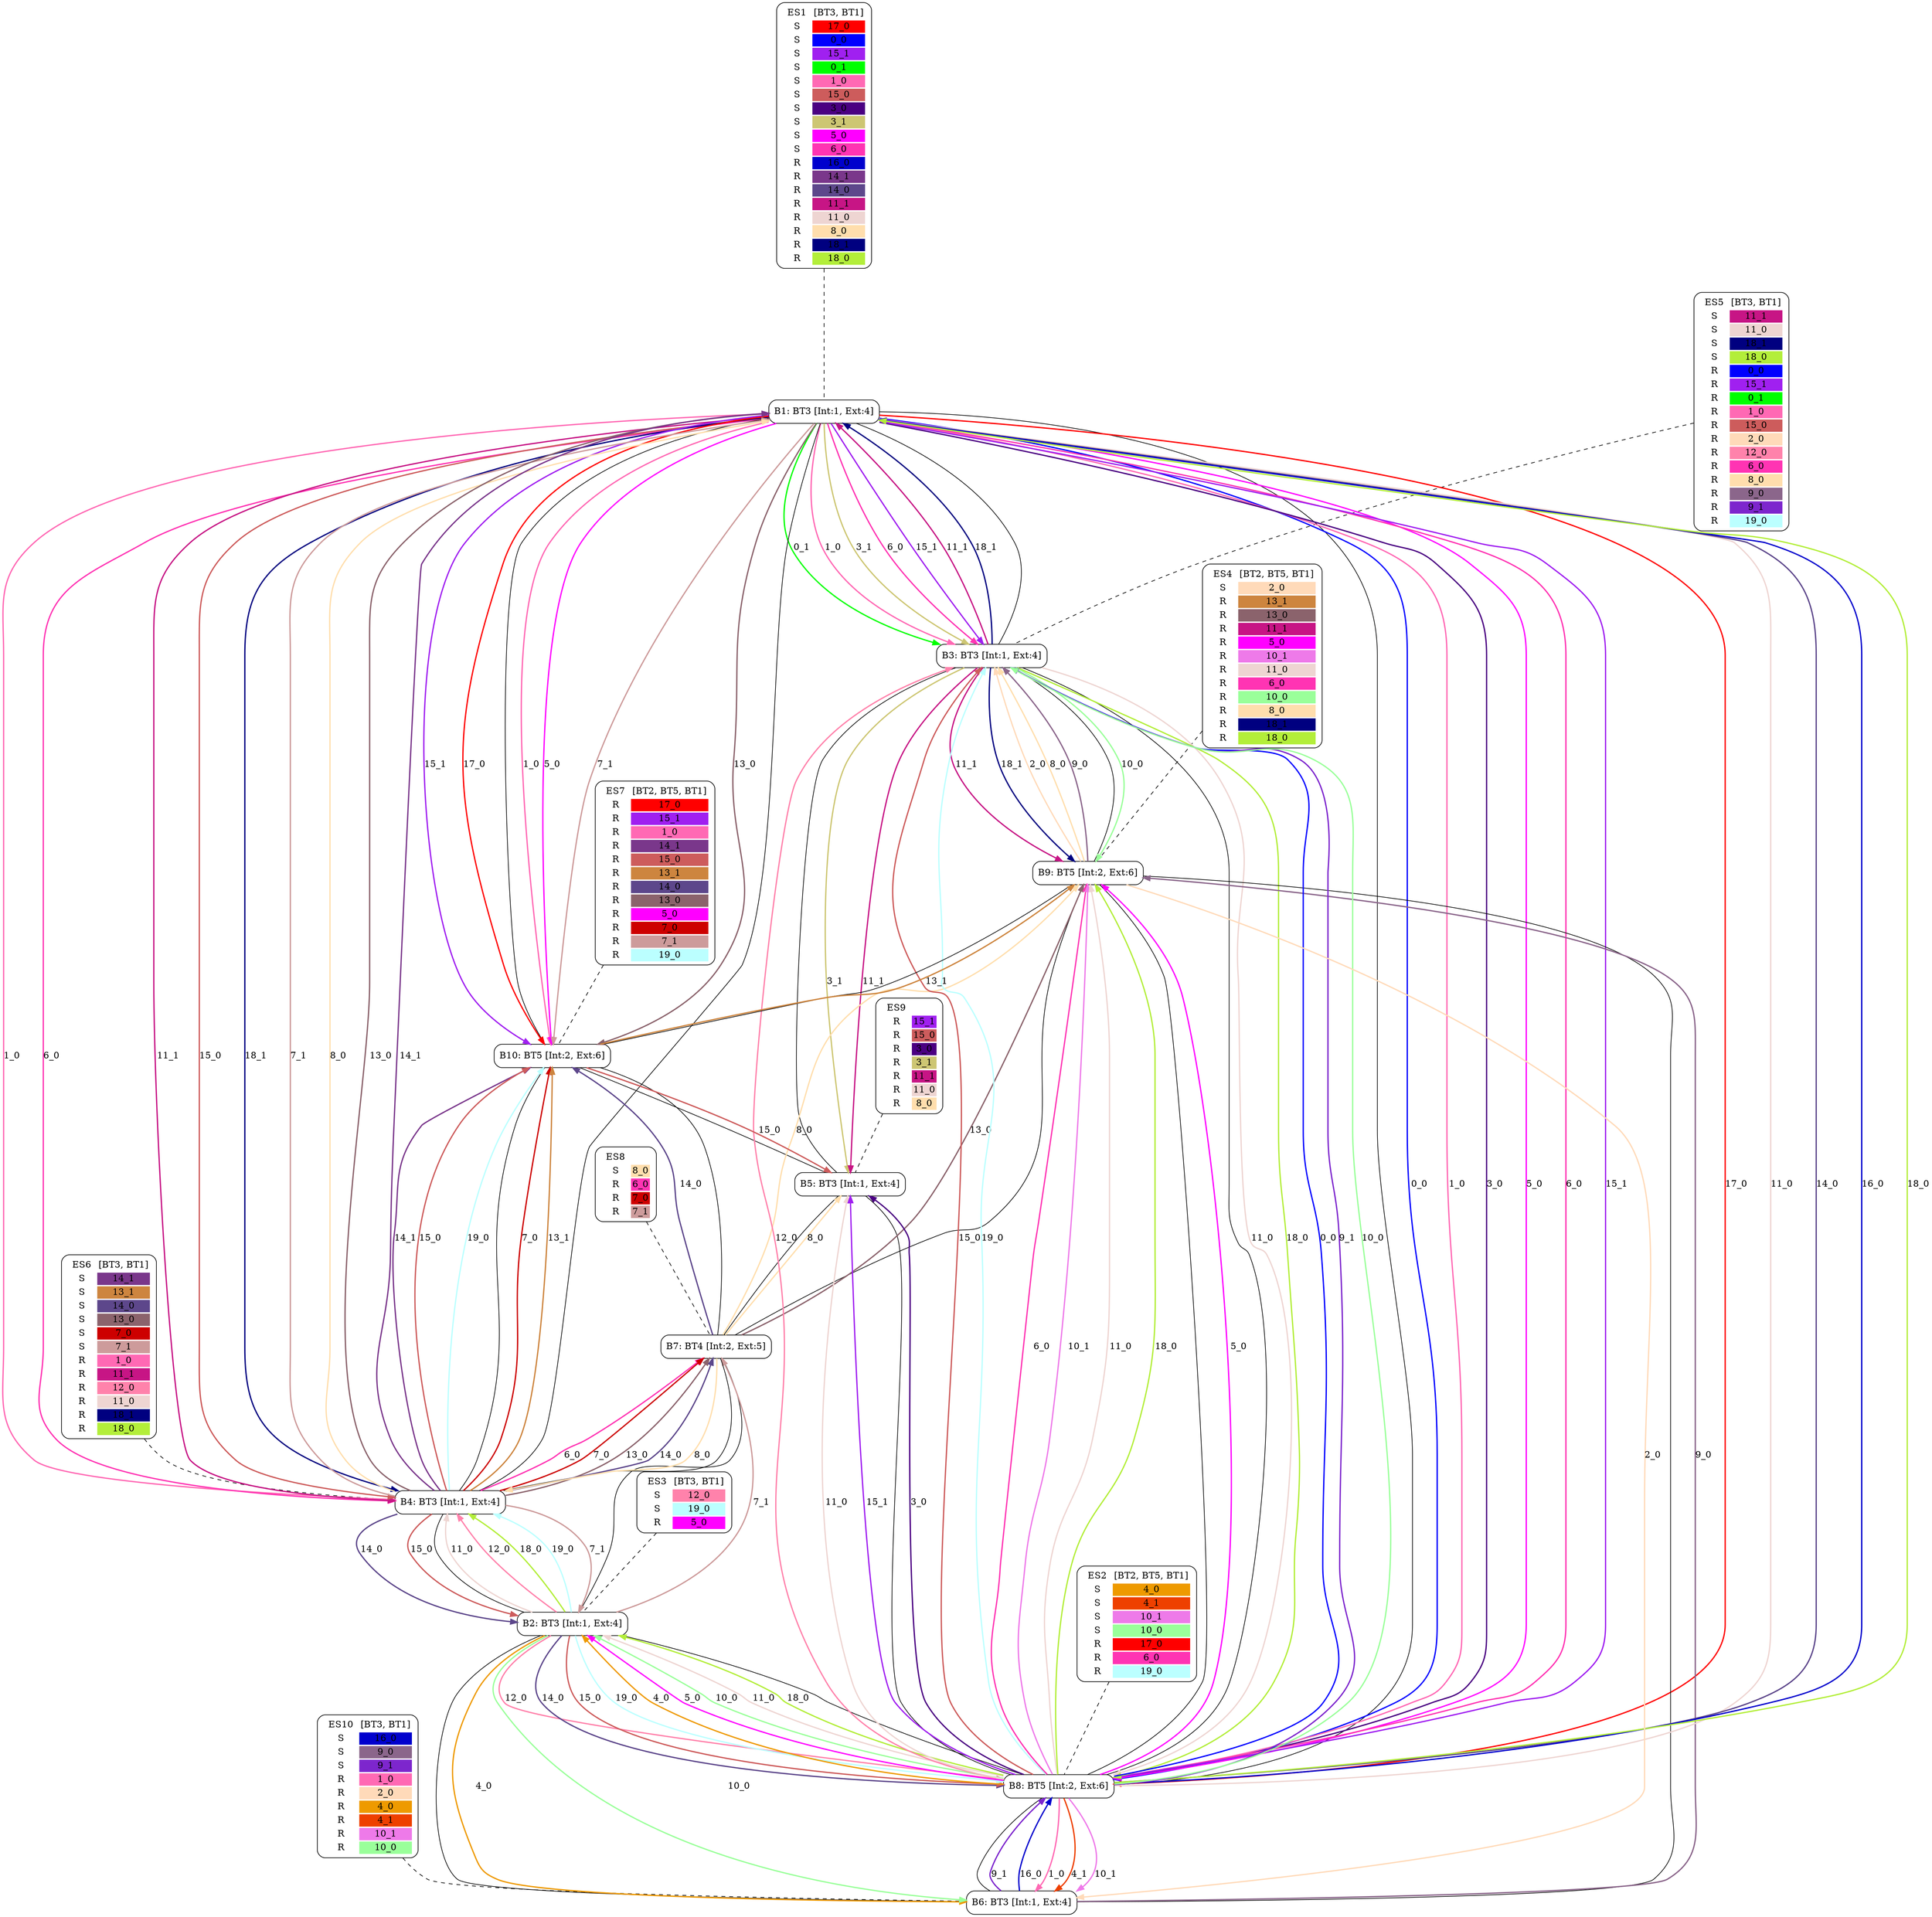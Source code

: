 digraph network {
  ES1 [ label=<<TABLE  BORDER="0"><TR> <TD ALIGN="CENTER" BORDER="0"> ES1 </TD> <TD>[BT3, BT1]</TD> </TR><TR><TD>S</TD><TD BGCOLOR="red">17_0</TD></TR>
<TR><TD>S</TD><TD BGCOLOR="blue">0_0</TD></TR>
<TR><TD>S</TD><TD BGCOLOR="purple">15_1</TD></TR>
<TR><TD>S</TD><TD BGCOLOR="green">0_1</TD></TR>
<TR><TD>S</TD><TD BGCOLOR="hotpink">1_0</TD></TR>
<TR><TD>S</TD><TD BGCOLOR="indianred">15_0</TD></TR>
<TR><TD>S</TD><TD BGCOLOR="indigo">3_0</TD></TR>
<TR><TD>S</TD><TD BGCOLOR="khaki3">3_1</TD></TR>
<TR><TD>S</TD><TD BGCOLOR="magenta1">5_0</TD></TR>
<TR><TD>S</TD><TD BGCOLOR="maroon1">6_0</TD></TR>
<TR><TD>R</TD><TD BGCOLOR="mediumblue">16_0</TD></TR>
<TR><TD>R</TD><TD BGCOLOR="mediumorchid4">14_1</TD></TR>
<TR><TD>R</TD><TD BGCOLOR="mediumpurple4">14_0</TD></TR>
<TR><TD>R</TD><TD BGCOLOR="mediumvioletred">11_1</TD></TR>
<TR><TD>R</TD><TD BGCOLOR="mistyrose2">11_0</TD></TR>
<TR><TD>R</TD><TD BGCOLOR="navajowhite1">8_0</TD></TR>
<TR><TD>R</TD><TD BGCOLOR="navyblue">18_1</TD></TR>
<TR><TD>R</TD><TD BGCOLOR="olivedrab2">18_0</TD></TR>
</TABLE>> shape="box" style="rounded" ];
  ES2 [ label=<<TABLE  BORDER="0"><TR> <TD ALIGN="CENTER" BORDER="0"> ES2 </TD> <TD>[BT2, BT5, BT1]</TD> </TR><TR><TD>S</TD><TD BGCOLOR="orange2">4_0</TD></TR>
<TR><TD>S</TD><TD BGCOLOR="orangered2">4_1</TD></TR>
<TR><TD>S</TD><TD BGCOLOR="orchid2">10_1</TD></TR>
<TR><TD>S</TD><TD BGCOLOR="palegreen1">10_0</TD></TR>
<TR><TD>R</TD><TD BGCOLOR="red">17_0</TD></TR>
<TR><TD>R</TD><TD BGCOLOR="maroon1">6_0</TD></TR>
<TR><TD>R</TD><TD BGCOLOR="paleturquoise1">19_0</TD></TR>
</TABLE>> shape="box" style="rounded" ];
  ES3 [ label=<<TABLE  BORDER="0"><TR> <TD ALIGN="CENTER" BORDER="0"> ES3 </TD> <TD>[BT3, BT1]</TD> </TR><TR><TD>S</TD><TD BGCOLOR="palevioletred1">12_0</TD></TR>
<TR><TD>S</TD><TD BGCOLOR="paleturquoise1">19_0</TD></TR>
<TR><TD>R</TD><TD BGCOLOR="magenta1">5_0</TD></TR>
</TABLE>> shape="box" style="rounded" ];
  ES4 [ label=<<TABLE  BORDER="0"><TR> <TD ALIGN="CENTER" BORDER="0"> ES4 </TD> <TD>[BT2, BT5, BT1]</TD> </TR><TR><TD>S</TD><TD BGCOLOR="peachpuff">2_0</TD></TR>
<TR><TD>R</TD><TD BGCOLOR="peru">13_1</TD></TR>
<TR><TD>R</TD><TD BGCOLOR="pink4">13_0</TD></TR>
<TR><TD>R</TD><TD BGCOLOR="mediumvioletred">11_1</TD></TR>
<TR><TD>R</TD><TD BGCOLOR="magenta1">5_0</TD></TR>
<TR><TD>R</TD><TD BGCOLOR="orchid2">10_1</TD></TR>
<TR><TD>R</TD><TD BGCOLOR="mistyrose2">11_0</TD></TR>
<TR><TD>R</TD><TD BGCOLOR="maroon1">6_0</TD></TR>
<TR><TD>R</TD><TD BGCOLOR="palegreen1">10_0</TD></TR>
<TR><TD>R</TD><TD BGCOLOR="navajowhite1">8_0</TD></TR>
<TR><TD>R</TD><TD BGCOLOR="navyblue">18_1</TD></TR>
<TR><TD>R</TD><TD BGCOLOR="olivedrab2">18_0</TD></TR>
</TABLE>> shape="box" style="rounded" ];
  ES5 [ label=<<TABLE  BORDER="0"><TR> <TD ALIGN="CENTER" BORDER="0"> ES5 </TD> <TD>[BT3, BT1]</TD> </TR><TR><TD>S</TD><TD BGCOLOR="mediumvioletred">11_1</TD></TR>
<TR><TD>S</TD><TD BGCOLOR="mistyrose2">11_0</TD></TR>
<TR><TD>S</TD><TD BGCOLOR="navyblue">18_1</TD></TR>
<TR><TD>S</TD><TD BGCOLOR="olivedrab2">18_0</TD></TR>
<TR><TD>R</TD><TD BGCOLOR="blue">0_0</TD></TR>
<TR><TD>R</TD><TD BGCOLOR="purple">15_1</TD></TR>
<TR><TD>R</TD><TD BGCOLOR="green">0_1</TD></TR>
<TR><TD>R</TD><TD BGCOLOR="hotpink">1_0</TD></TR>
<TR><TD>R</TD><TD BGCOLOR="indianred">15_0</TD></TR>
<TR><TD>R</TD><TD BGCOLOR="peachpuff">2_0</TD></TR>
<TR><TD>R</TD><TD BGCOLOR="palevioletred1">12_0</TD></TR>
<TR><TD>R</TD><TD BGCOLOR="maroon1">6_0</TD></TR>
<TR><TD>R</TD><TD BGCOLOR="navajowhite1">8_0</TD></TR>
<TR><TD>R</TD><TD BGCOLOR="plum4">9_0</TD></TR>
<TR><TD>R</TD><TD BGCOLOR="purple3">9_1</TD></TR>
<TR><TD>R</TD><TD BGCOLOR="paleturquoise1">19_0</TD></TR>
</TABLE>> shape="box" style="rounded" ];
  ES6 [ label=<<TABLE  BORDER="0"><TR> <TD ALIGN="CENTER" BORDER="0"> ES6 </TD> <TD>[BT3, BT1]</TD> </TR><TR><TD>S</TD><TD BGCOLOR="mediumorchid4">14_1</TD></TR>
<TR><TD>S</TD><TD BGCOLOR="peru">13_1</TD></TR>
<TR><TD>S</TD><TD BGCOLOR="mediumpurple4">14_0</TD></TR>
<TR><TD>S</TD><TD BGCOLOR="pink4">13_0</TD></TR>
<TR><TD>S</TD><TD BGCOLOR="red3">7_0</TD></TR>
<TR><TD>S</TD><TD BGCOLOR="rosybrown3">7_1</TD></TR>
<TR><TD>R</TD><TD BGCOLOR="hotpink">1_0</TD></TR>
<TR><TD>R</TD><TD BGCOLOR="mediumvioletred">11_1</TD></TR>
<TR><TD>R</TD><TD BGCOLOR="palevioletred1">12_0</TD></TR>
<TR><TD>R</TD><TD BGCOLOR="mistyrose2">11_0</TD></TR>
<TR><TD>R</TD><TD BGCOLOR="navyblue">18_1</TD></TR>
<TR><TD>R</TD><TD BGCOLOR="olivedrab2">18_0</TD></TR>
</TABLE>> shape="box" style="rounded" ];
  ES7 [ label=<<TABLE  BORDER="0"><TR> <TD ALIGN="CENTER" BORDER="0"> ES7 </TD> <TD>[BT2, BT5, BT1]</TD> </TR><TR><TD>R</TD><TD BGCOLOR="red">17_0</TD></TR>
<TR><TD>R</TD><TD BGCOLOR="purple">15_1</TD></TR>
<TR><TD>R</TD><TD BGCOLOR="hotpink">1_0</TD></TR>
<TR><TD>R</TD><TD BGCOLOR="mediumorchid4">14_1</TD></TR>
<TR><TD>R</TD><TD BGCOLOR="indianred">15_0</TD></TR>
<TR><TD>R</TD><TD BGCOLOR="peru">13_1</TD></TR>
<TR><TD>R</TD><TD BGCOLOR="mediumpurple4">14_0</TD></TR>
<TR><TD>R</TD><TD BGCOLOR="pink4">13_0</TD></TR>
<TR><TD>R</TD><TD BGCOLOR="magenta1">5_0</TD></TR>
<TR><TD>R</TD><TD BGCOLOR="red3">7_0</TD></TR>
<TR><TD>R</TD><TD BGCOLOR="rosybrown3">7_1</TD></TR>
<TR><TD>R</TD><TD BGCOLOR="paleturquoise1">19_0</TD></TR>
</TABLE>> shape="box" style="rounded" ];
  ES8 [ label=<<TABLE  BORDER="0"><TR> <TD ALIGN="CENTER" BORDER="0"> ES8 </TD>  </TR><TR><TD>S</TD><TD BGCOLOR="navajowhite1">8_0</TD></TR>
<TR><TD>R</TD><TD BGCOLOR="maroon1">6_0</TD></TR>
<TR><TD>R</TD><TD BGCOLOR="red3">7_0</TD></TR>
<TR><TD>R</TD><TD BGCOLOR="rosybrown3">7_1</TD></TR>
</TABLE>> shape="box" style="rounded" ];
  ES9 [ label=<<TABLE  BORDER="0"><TR> <TD ALIGN="CENTER" BORDER="0"> ES9 </TD>  </TR><TR><TD>R</TD><TD BGCOLOR="purple">15_1</TD></TR>
<TR><TD>R</TD><TD BGCOLOR="indianred">15_0</TD></TR>
<TR><TD>R</TD><TD BGCOLOR="indigo">3_0</TD></TR>
<TR><TD>R</TD><TD BGCOLOR="khaki3">3_1</TD></TR>
<TR><TD>R</TD><TD BGCOLOR="mediumvioletred">11_1</TD></TR>
<TR><TD>R</TD><TD BGCOLOR="mistyrose2">11_0</TD></TR>
<TR><TD>R</TD><TD BGCOLOR="navajowhite1">8_0</TD></TR>
</TABLE>> shape="box" style="rounded" ];
  ES10 [ label=<<TABLE  BORDER="0"><TR> <TD ALIGN="CENTER" BORDER="0"> ES10 </TD> <TD>[BT3, BT1]</TD> </TR><TR><TD>S</TD><TD BGCOLOR="mediumblue">16_0</TD></TR>
<TR><TD>S</TD><TD BGCOLOR="plum4">9_0</TD></TR>
<TR><TD>S</TD><TD BGCOLOR="purple3">9_1</TD></TR>
<TR><TD>R</TD><TD BGCOLOR="hotpink">1_0</TD></TR>
<TR><TD>R</TD><TD BGCOLOR="peachpuff">2_0</TD></TR>
<TR><TD>R</TD><TD BGCOLOR="orange2">4_0</TD></TR>
<TR><TD>R</TD><TD BGCOLOR="orangered2">4_1</TD></TR>
<TR><TD>R</TD><TD BGCOLOR="orchid2">10_1</TD></TR>
<TR><TD>R</TD><TD BGCOLOR="palegreen1">10_0</TD></TR>
</TABLE>> shape="box" style="rounded" ];
  B1 [ label="B1: BT3 [Int:1, Ext:4]" shape="box" style="rounded" ];
  B2 [ label="B2: BT3 [Int:1, Ext:4]" shape="box" style="rounded" ];
  B3 [ label="B3: BT3 [Int:1, Ext:4]" shape="box" style="rounded" ];
  B4 [ label="B4: BT3 [Int:1, Ext:4]" shape="box" style="rounded" ];
  B5 [ label="B5: BT3 [Int:1, Ext:4]" shape="box" style="rounded" ];
  B6 [ label="B6: BT3 [Int:1, Ext:4]" shape="box" style="rounded" ];
  B7 [ label="B7: BT4 [Int:2, Ext:5]" shape="box" style="rounded" ];
  B8 [ label="B8: BT5 [Int:2, Ext:6]" shape="box" style="rounded" ];
  B9 [ label="B9: BT5 [Int:2, Ext:6]" shape="box" style="rounded" ];
  B10 [ label="B10: BT5 [Int:2, Ext:6]" shape="box" style="rounded" ];
  ES1 -> B1 [ style="dashed" arrowhead="none" ];
  ES2 -> B8 [ style="dashed" arrowhead="none" ];
  ES3 -> B2 [ style="dashed" arrowhead="none" ];
  ES4 -> B9 [ style="dashed" arrowhead="none" ];
  ES5 -> B3 [ style="dashed" arrowhead="none" ];
  ES6 -> B4 [ style="dashed" arrowhead="none" ];
  ES7 -> B10 [ style="dashed" arrowhead="none" ];
  ES8 -> B7 [ style="dashed" arrowhead="none" ];
  ES9 -> B5 [ style="dashed" arrowhead="none" ];
  ES10 -> B6 [ style="dashed" arrowhead="none" ];
  B1 -> B3 [ arrowhead="none" ];
  B1 -> B4 [ arrowhead="none" ];
  B1 -> B8 [ arrowhead="none" ];
  B1 -> B10 [ arrowhead="none" ];
  B2 -> B4 [ arrowhead="none" ];
  B2 -> B6 [ arrowhead="none" ];
  B2 -> B7 [ arrowhead="none" ];
  B2 -> B8 [ arrowhead="none" ];
  B3 -> B5 [ arrowhead="none" ];
  B3 -> B8 [ arrowhead="none" ];
  B3 -> B9 [ arrowhead="none" ];
  B4 -> B7 [ arrowhead="none" ];
  B4 -> B10 [ arrowhead="none" ];
  B5 -> B7 [ arrowhead="none" ];
  B5 -> B8 [ arrowhead="none" ];
  B5 -> B10 [ arrowhead="none" ];
  B6 -> B8 [ arrowhead="none" ];
  B6 -> B9 [ arrowhead="none" ];
  B7 -> B9 [ arrowhead="none" ];
  B7 -> B10 [ arrowhead="none" ];
  B8 -> B9 [ arrowhead="none" ];
  B9 -> B10 [ arrowhead="none" ];
  B1 -> B8 [ label="0_0" color="blue" style="bold" ];
  B8 -> B3 [ label="0_0" color="blue" style="bold" ];
  B1 -> B3 [ label="0_1" color="green" style="bold" ];
  B1 -> B3 [ label="1_0" color="hotpink" style="bold" ];
  B1 -> B4 [ label="1_0" color="hotpink" style="bold" ];
  B1 -> B8 [ label="1_0" color="hotpink" style="bold" ];
  B1 -> B10 [ label="1_0" color="hotpink" style="bold" ];
  B8 -> B6 [ label="1_0" color="hotpink" style="bold" ];
  B9 -> B3 [ label="2_0" color="peachpuff" style="bold" ];
  B9 -> B6 [ label="2_0" color="peachpuff" style="bold" ];
  B1 -> B8 [ label="3_0" color="indigo" style="bold" ];
  B8 -> B5 [ label="3_0" color="indigo" style="bold" ];
  B1 -> B3 [ label="3_1" color="khaki3" style="bold" ];
  B3 -> B5 [ label="3_1" color="khaki3" style="bold" ];
  B8 -> B2 [ label="4_0" color="orange2" style="bold" ];
  B2 -> B6 [ label="4_0" color="orange2" style="bold" ];
  B8 -> B6 [ label="4_1" color="orangered2" style="bold" ];
  B1 -> B8 [ label="5_0" color="magenta1" style="bold" ];
  B1 -> B10 [ label="5_0" color="magenta1" style="bold" ];
  B8 -> B2 [ label="5_0" color="magenta1" style="bold" ];
  B8 -> B9 [ label="5_0" color="magenta1" style="bold" ];
  B1 -> B3 [ label="6_0" color="maroon1" style="bold" ];
  B1 -> B4 [ label="6_0" color="maroon1" style="bold" ];
  B1 -> B8 [ label="6_0" color="maroon1" style="bold" ];
  B4 -> B7 [ label="6_0" color="maroon1" style="bold" ];
  B8 -> B9 [ label="6_0" color="maroon1" style="bold" ];
  B4 -> B7 [ label="7_0" color="red3" style="bold" ];
  B4 -> B10 [ label="7_0" color="red3" style="bold" ];
  B4 -> B1 [ label="7_1" color="rosybrown3" style="bold" ];
  B4 -> B2 [ label="7_1" color="rosybrown3" style="bold" ];
  B1 -> B10 [ label="7_1" color="rosybrown3" style="bold" ];
  B2 -> B7 [ label="7_1" color="rosybrown3" style="bold" ];
  B7 -> B4 [ label="8_0" color="navajowhite1" style="bold" ];
  B7 -> B5 [ label="8_0" color="navajowhite1" style="bold" ];
  B7 -> B9 [ label="8_0" color="navajowhite1" style="bold" ];
  B4 -> B1 [ label="8_0" color="navajowhite1" style="bold" ];
  B9 -> B3 [ label="8_0" color="navajowhite1" style="bold" ];
  B6 -> B9 [ label="9_0" color="plum4" style="bold" ];
  B9 -> B3 [ label="9_0" color="plum4" style="bold" ];
  B6 -> B8 [ label="9_1" color="purple3" style="bold" ];
  B8 -> B3 [ label="9_1" color="purple3" style="bold" ];
  B8 -> B2 [ label="10_0" color="palegreen1" style="bold" ];
  B8 -> B3 [ label="10_0" color="palegreen1" style="bold" ];
  B2 -> B6 [ label="10_0" color="palegreen1" style="bold" ];
  B3 -> B9 [ label="10_0" color="palegreen1" style="bold" ];
  B8 -> B6 [ label="10_1" color="orchid2" style="bold" ];
  B8 -> B9 [ label="10_1" color="orchid2" style="bold" ];
  B3 -> B8 [ label="11_0" color="mistyrose2" style="bold" ];
  B8 -> B1 [ label="11_0" color="mistyrose2" style="bold" ];
  B8 -> B2 [ label="11_0" color="mistyrose2" style="bold" ];
  B8 -> B5 [ label="11_0" color="mistyrose2" style="bold" ];
  B8 -> B9 [ label="11_0" color="mistyrose2" style="bold" ];
  B2 -> B4 [ label="11_0" color="mistyrose2" style="bold" ];
  B3 -> B1 [ label="11_1" color="mediumvioletred" style="bold" ];
  B3 -> B5 [ label="11_1" color="mediumvioletred" style="bold" ];
  B3 -> B9 [ label="11_1" color="mediumvioletred" style="bold" ];
  B1 -> B4 [ label="11_1" color="mediumvioletred" style="bold" ];
  B2 -> B4 [ label="12_0" color="palevioletred1" style="bold" ];
  B2 -> B8 [ label="12_0" color="palevioletred1" style="bold" ];
  B8 -> B3 [ label="12_0" color="palevioletred1" style="bold" ];
  B4 -> B1 [ label="13_0" color="pink4" style="bold" ];
  B4 -> B7 [ label="13_0" color="pink4" style="bold" ];
  B1 -> B10 [ label="13_0" color="pink4" style="bold" ];
  B7 -> B9 [ label="13_0" color="pink4" style="bold" ];
  B4 -> B10 [ label="13_1" color="peru" style="bold" ];
  B10 -> B9 [ label="13_1" color="peru" style="bold" ];
  B4 -> B2 [ label="14_0" color="mediumpurple4" style="bold" ];
  B4 -> B7 [ label="14_0" color="mediumpurple4" style="bold" ];
  B2 -> B8 [ label="14_0" color="mediumpurple4" style="bold" ];
  B7 -> B10 [ label="14_0" color="mediumpurple4" style="bold" ];
  B8 -> B1 [ label="14_0" color="mediumpurple4" style="bold" ];
  B4 -> B1 [ label="14_1" color="mediumorchid4" style="bold" ];
  B4 -> B10 [ label="14_1" color="mediumorchid4" style="bold" ];
  B1 -> B4 [ label="15_0" color="indianred" style="bold" ];
  B4 -> B2 [ label="15_0" color="indianred" style="bold" ];
  B4 -> B10 [ label="15_0" color="indianred" style="bold" ];
  B2 -> B8 [ label="15_0" color="indianred" style="bold" ];
  B10 -> B5 [ label="15_0" color="indianred" style="bold" ];
  B8 -> B3 [ label="15_0" color="indianred" style="bold" ];
  B1 -> B3 [ label="15_1" color="purple" style="bold" ];
  B1 -> B8 [ label="15_1" color="purple" style="bold" ];
  B1 -> B10 [ label="15_1" color="purple" style="bold" ];
  B8 -> B5 [ label="15_1" color="purple" style="bold" ];
  B6 -> B8 [ label="16_0" color="mediumblue" style="bold" ];
  B8 -> B1 [ label="16_0" color="mediumblue" style="bold" ];
  B1 -> B8 [ label="17_0" color="red" style="bold" ];
  B1 -> B10 [ label="17_0" color="red" style="bold" ];
  B3 -> B8 [ label="18_0" color="olivedrab2" style="bold" ];
  B8 -> B1 [ label="18_0" color="olivedrab2" style="bold" ];
  B8 -> B2 [ label="18_0" color="olivedrab2" style="bold" ];
  B8 -> B9 [ label="18_0" color="olivedrab2" style="bold" ];
  B2 -> B4 [ label="18_0" color="olivedrab2" style="bold" ];
  B3 -> B1 [ label="18_1" color="navyblue" style="bold" ];
  B3 -> B9 [ label="18_1" color="navyblue" style="bold" ];
  B1 -> B4 [ label="18_1" color="navyblue" style="bold" ];
  B2 -> B4 [ label="19_0" color="paleturquoise1" style="bold" ];
  B2 -> B8 [ label="19_0" color="paleturquoise1" style="bold" ];
  B4 -> B10 [ label="19_0" color="paleturquoise1" style="bold" ];
  B8 -> B3 [ label="19_0" color="paleturquoise1" style="bold" ];
}
